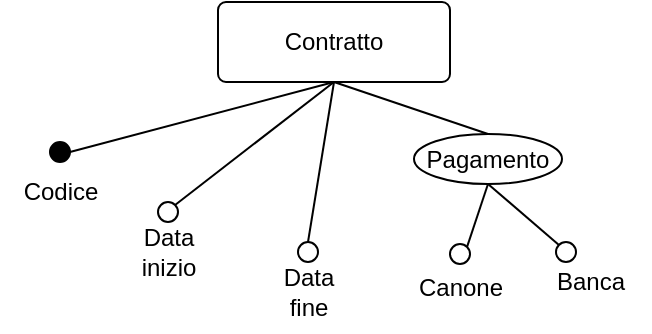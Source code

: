<mxfile version="20.2.3" type="device"><diagram id="0_oeKXz4s_miRS7-YU_i" name="Pagina-1"><mxGraphModel dx="1038" dy="641" grid="1" gridSize="10" guides="1" tooltips="1" connect="1" arrows="1" fold="1" page="1" pageScale="1" pageWidth="827" pageHeight="1169" math="0" shadow="0"><root><mxCell id="0"/><mxCell id="1" parent="0"/><mxCell id="G7u6AfYsuPwKJBhyYit7-2" value="Contratto" style="rounded=1;arcSize=10;whiteSpace=wrap;html=1;align=center;" parent="1" vertex="1"><mxGeometry x="370" y="60" width="116" height="40" as="geometry"/></mxCell><mxCell id="G7u6AfYsuPwKJBhyYit7-3" value="" style="ellipse;whiteSpace=wrap;html=1;aspect=fixed;fillColor=#000000;" parent="1" vertex="1"><mxGeometry x="286" y="130" width="10" height="10" as="geometry"/></mxCell><mxCell id="G7u6AfYsuPwKJBhyYit7-4" value="" style="ellipse;whiteSpace=wrap;html=1;aspect=fixed;" parent="1" vertex="1"><mxGeometry x="340" y="160" width="10" height="10" as="geometry"/></mxCell><mxCell id="G7u6AfYsuPwKJBhyYit7-5" value="" style="ellipse;whiteSpace=wrap;html=1;aspect=fixed;" parent="1" vertex="1"><mxGeometry x="486" y="181" width="10" height="10" as="geometry"/></mxCell><mxCell id="G7u6AfYsuPwKJBhyYit7-7" value="" style="ellipse;whiteSpace=wrap;html=1;aspect=fixed;" parent="1" vertex="1"><mxGeometry x="539" y="180" width="10" height="10" as="geometry"/></mxCell><mxCell id="G7u6AfYsuPwKJBhyYit7-8" value="" style="ellipse;whiteSpace=wrap;html=1;aspect=fixed;" parent="1" vertex="1"><mxGeometry x="410" y="180" width="10" height="10" as="geometry"/></mxCell><mxCell id="G7u6AfYsuPwKJBhyYit7-9" value="Codice" style="text;html=1;align=center;verticalAlign=middle;resizable=0;points=[];autosize=1;strokeColor=none;fillColor=none;" parent="1" vertex="1"><mxGeometry x="261" y="140" width="60" height="30" as="geometry"/></mxCell><mxCell id="G7u6AfYsuPwKJBhyYit7-10" value="Data&lt;br&gt;inizio" style="text;html=1;align=center;verticalAlign=middle;resizable=0;points=[];autosize=1;strokeColor=none;fillColor=none;" parent="1" vertex="1"><mxGeometry x="320" y="165" width="50" height="40" as="geometry"/></mxCell><mxCell id="G7u6AfYsuPwKJBhyYit7-11" value="Data&lt;br&gt;fine" style="text;html=1;align=center;verticalAlign=middle;resizable=0;points=[];autosize=1;strokeColor=none;fillColor=none;" parent="1" vertex="1"><mxGeometry x="390" y="185" width="50" height="40" as="geometry"/></mxCell><mxCell id="G7u6AfYsuPwKJBhyYit7-12" value="Canone" style="text;html=1;align=center;verticalAlign=middle;resizable=0;points=[];autosize=1;strokeColor=none;fillColor=none;" parent="1" vertex="1"><mxGeometry x="456" y="188" width="70" height="30" as="geometry"/></mxCell><mxCell id="G7u6AfYsuPwKJBhyYit7-17" value="Banca" style="text;html=1;align=center;verticalAlign=middle;resizable=0;points=[];autosize=1;strokeColor=none;fillColor=none;" parent="1" vertex="1"><mxGeometry x="526" y="185" width="60" height="30" as="geometry"/></mxCell><mxCell id="G7u6AfYsuPwKJBhyYit7-18" value="" style="endArrow=none;html=1;rounded=0;entryX=0.5;entryY=1;entryDx=0;entryDy=0;exitX=1;exitY=0.5;exitDx=0;exitDy=0;" parent="1" source="G7u6AfYsuPwKJBhyYit7-3" target="G7u6AfYsuPwKJBhyYit7-2" edge="1"><mxGeometry width="50" height="50" relative="1" as="geometry"><mxPoint x="390" y="240" as="sourcePoint"/><mxPoint x="440" y="190" as="targetPoint"/></mxGeometry></mxCell><mxCell id="G7u6AfYsuPwKJBhyYit7-19" value="" style="endArrow=none;html=1;rounded=0;entryX=0.5;entryY=1;entryDx=0;entryDy=0;exitX=1;exitY=0;exitDx=0;exitDy=0;" parent="1" source="G7u6AfYsuPwKJBhyYit7-4" target="G7u6AfYsuPwKJBhyYit7-2" edge="1"><mxGeometry width="50" height="50" relative="1" as="geometry"><mxPoint x="390" y="240" as="sourcePoint"/><mxPoint x="440" y="190" as="targetPoint"/></mxGeometry></mxCell><mxCell id="G7u6AfYsuPwKJBhyYit7-20" value="Pagamento" style="ellipse;whiteSpace=wrap;html=1;" parent="1" vertex="1"><mxGeometry x="468" y="126" width="74" height="25" as="geometry"/></mxCell><mxCell id="G7u6AfYsuPwKJBhyYit7-21" value="" style="endArrow=none;html=1;rounded=0;entryX=0.5;entryY=1;entryDx=0;entryDy=0;exitX=0.5;exitY=0;exitDx=0;exitDy=0;" parent="1" source="G7u6AfYsuPwKJBhyYit7-8" target="G7u6AfYsuPwKJBhyYit7-2" edge="1"><mxGeometry width="50" height="50" relative="1" as="geometry"><mxPoint x="390" y="240" as="sourcePoint"/><mxPoint x="440" y="190" as="targetPoint"/></mxGeometry></mxCell><mxCell id="G7u6AfYsuPwKJBhyYit7-22" value="" style="endArrow=none;html=1;rounded=0;entryX=0.5;entryY=1;entryDx=0;entryDy=0;exitX=0.5;exitY=0;exitDx=0;exitDy=0;" parent="1" source="G7u6AfYsuPwKJBhyYit7-20" target="G7u6AfYsuPwKJBhyYit7-2" edge="1"><mxGeometry width="50" height="50" relative="1" as="geometry"><mxPoint x="390" y="240" as="sourcePoint"/><mxPoint x="440" y="190" as="targetPoint"/></mxGeometry></mxCell><mxCell id="G7u6AfYsuPwKJBhyYit7-23" value="" style="endArrow=none;html=1;rounded=0;entryX=0.5;entryY=1;entryDx=0;entryDy=0;exitX=1;exitY=0;exitDx=0;exitDy=0;" parent="1" source="G7u6AfYsuPwKJBhyYit7-5" target="G7u6AfYsuPwKJBhyYit7-20" edge="1"><mxGeometry width="50" height="50" relative="1" as="geometry"><mxPoint x="376" y="246" as="sourcePoint"/><mxPoint x="491" y="157" as="targetPoint"/></mxGeometry></mxCell><mxCell id="G7u6AfYsuPwKJBhyYit7-24" value="" style="endArrow=none;html=1;rounded=0;entryX=0.5;entryY=1;entryDx=0;entryDy=0;exitX=0;exitY=0;exitDx=0;exitDy=0;" parent="1" source="G7u6AfYsuPwKJBhyYit7-7" target="G7u6AfYsuPwKJBhyYit7-20" edge="1"><mxGeometry width="50" height="50" relative="1" as="geometry"><mxPoint x="376" y="246" as="sourcePoint"/><mxPoint x="491" y="157" as="targetPoint"/></mxGeometry></mxCell></root></mxGraphModel></diagram></mxfile>
